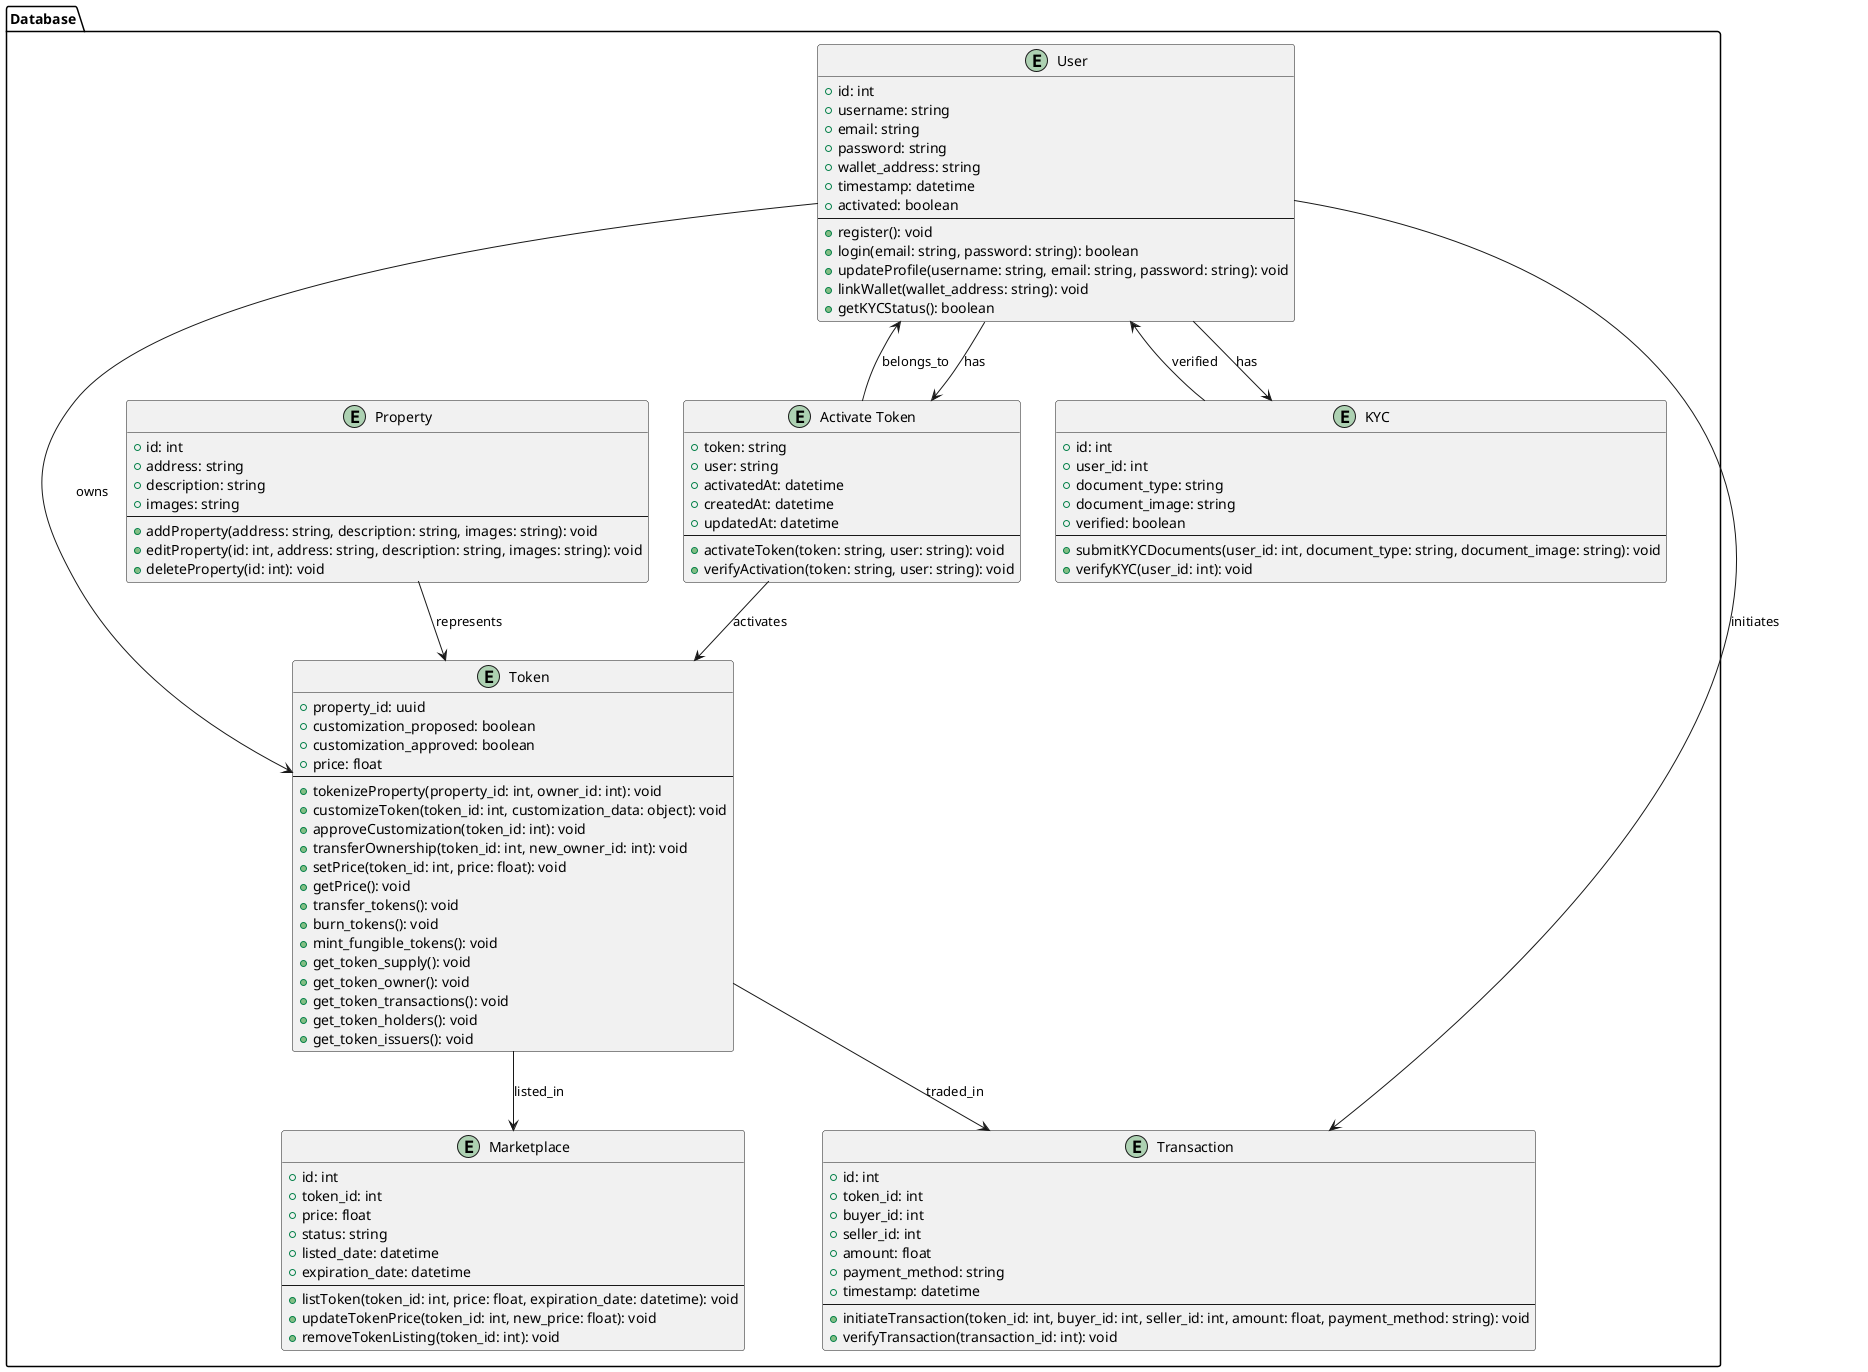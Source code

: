 @startuml
package "Database" {
  
  entity "User" {
    + id: int
    + username: string
    + email: string
    + password: string
    + wallet_address: string
    + timestamp: datetime
    + activated: boolean
    --
    + register(): void
    + login(email: string, password: string): boolean
    + updateProfile(username: string, email: string, password: string): void
    + linkWallet(wallet_address: string): void
    + getKYCStatus(): boolean
  }
  
  entity "Property" {
    + id: int
    + address: string
    + description: string
    + images: string
    --
    + addProperty(address: string, description: string, images: string): void
    + editProperty(id: int, address: string, description: string, images: string): void
    + deleteProperty(id: int): void
  }
  
  entity "Token" {
    + property_id: uuid
    + customization_proposed: boolean
    + customization_approved: boolean
    + price: float
    --
    + tokenizeProperty(property_id: int, owner_id: int): void
    + customizeToken(token_id: int, customization_data: object): void
    + approveCustomization(token_id: int): void
    + transferOwnership(token_id: int, new_owner_id: int): void
    + setPrice(token_id: int, price: float): void
    + getPrice(): void
    + transfer_tokens(): void
    + burn_tokens(): void
    + mint_fungible_tokens(): void
    + get_token_supply(): void
    + get_token_owner(): void
    + get_token_transactions(): void
    + get_token_holders(): void
    + get_token_issuers(): void
  }
  
  entity "Transaction" {
    + id: int
    + token_id: int
    + buyer_id: int
    + seller_id: int
    + amount: float
    + payment_method: string
    + timestamp: datetime
    --
    + initiateTransaction(token_id: int, buyer_id: int, seller_id: int, amount: float, payment_method: string): void
    + verifyTransaction(transaction_id: int): void
  }
  
  entity "KYC" {
    + id: int
    + user_id: int
    + document_type: string
    + document_image: string
    + verified: boolean
    --
    + submitKYCDocuments(user_id: int, document_type: string, document_image: string): void
    + verifyKYC(user_id: int): void
  }
  
  entity "Marketplace" {
    + id: int
    + token_id: int
    + price: float
    + status: string
    + listed_date: datetime
    + expiration_date: datetime
    --
    + listToken(token_id: int, price: float, expiration_date: datetime): void
    + updateTokenPrice(token_id: int, new_price: float): void
    + removeTokenListing(token_id: int): void
  }
  
  entity "Activate Token" {
    + token: string
    + user: string
    + activatedAt: datetime
    + createdAt: datetime
    + updatedAt: datetime
    --
    + activateToken(token: string, user: string): void
    + verifyActivation(token: string, user: string): void
  }
  
  User --> Token : owns
  Property --> Token : represents
  User --> KYC : has
  KYC --> User : verified
  User --> Transaction : initiates
  Token --> Marketplace : listed_in
  Token --> Transaction : traded_in
  "Activate Token"--> Token : activates
  "Activate Token" --> User : belongs_to
  User --> "Activate Token" : has

}
@enduml